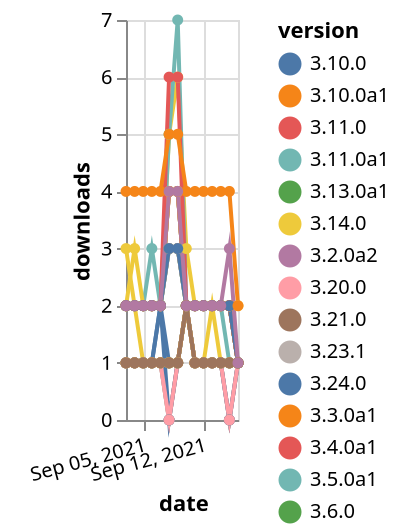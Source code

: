 {"$schema": "https://vega.github.io/schema/vega-lite/v5.json", "description": "A simple bar chart with embedded data.", "data": {"values": [{"date": "2021-09-03", "total": 150, "delta": 1, "version": "4.2.0"}, {"date": "2021-09-04", "total": 151, "delta": 1, "version": "4.2.0"}, {"date": "2021-09-05", "total": 152, "delta": 1, "version": "4.2.0"}, {"date": "2021-09-06", "total": 153, "delta": 1, "version": "4.2.0"}, {"date": "2021-09-07", "total": 155, "delta": 2, "version": "4.2.0"}, {"date": "2021-09-08", "total": 156, "delta": 1, "version": "4.2.0"}, {"date": "2021-09-09", "total": 157, "delta": 1, "version": "4.2.0"}, {"date": "2021-09-10", "total": 159, "delta": 2, "version": "4.2.0"}, {"date": "2021-09-11", "total": 160, "delta": 1, "version": "4.2.0"}, {"date": "2021-09-12", "total": 161, "delta": 1, "version": "4.2.0"}, {"date": "2021-09-13", "total": 162, "delta": 1, "version": "4.2.0"}, {"date": "2021-09-14", "total": 163, "delta": 1, "version": "4.2.0"}, {"date": "2021-09-15", "total": 164, "delta": 1, "version": "4.2.0"}, {"date": "2021-09-16", "total": 165, "delta": 1, "version": "4.2.0"}, {"date": "2021-09-03", "total": 2977, "delta": 2, "version": "3.13.0a1"}, {"date": "2021-09-04", "total": 2979, "delta": 2, "version": "3.13.0a1"}, {"date": "2021-09-05", "total": 2981, "delta": 2, "version": "3.13.0a1"}, {"date": "2021-09-06", "total": 2983, "delta": 2, "version": "3.13.0a1"}, {"date": "2021-09-07", "total": 2985, "delta": 2, "version": "3.13.0a1"}, {"date": "2021-09-08", "total": 2988, "delta": 3, "version": "3.13.0a1"}, {"date": "2021-09-09", "total": 2991, "delta": 3, "version": "3.13.0a1"}, {"date": "2021-09-10", "total": 2993, "delta": 2, "version": "3.13.0a1"}, {"date": "2021-09-11", "total": 2995, "delta": 2, "version": "3.13.0a1"}, {"date": "2021-09-12", "total": 2997, "delta": 2, "version": "3.13.0a1"}, {"date": "2021-09-13", "total": 2999, "delta": 2, "version": "3.13.0a1"}, {"date": "2021-09-14", "total": 3001, "delta": 2, "version": "3.13.0a1"}, {"date": "2021-09-15", "total": 3003, "delta": 2, "version": "3.13.0a1"}, {"date": "2021-09-16", "total": 3004, "delta": 1, "version": "3.13.0a1"}, {"date": "2021-09-03", "total": 197, "delta": 1, "version": "3.21.0"}, {"date": "2021-09-04", "total": 198, "delta": 1, "version": "3.21.0"}, {"date": "2021-09-05", "total": 199, "delta": 1, "version": "3.21.0"}, {"date": "2021-09-06", "total": 200, "delta": 1, "version": "3.21.0"}, {"date": "2021-09-07", "total": 201, "delta": 1, "version": "3.21.0"}, {"date": "2021-09-08", "total": 201, "delta": 0, "version": "3.21.0"}, {"date": "2021-09-09", "total": 202, "delta": 1, "version": "3.21.0"}, {"date": "2021-09-10", "total": 204, "delta": 2, "version": "3.21.0"}, {"date": "2021-09-11", "total": 205, "delta": 1, "version": "3.21.0"}, {"date": "2021-09-12", "total": 206, "delta": 1, "version": "3.21.0"}, {"date": "2021-09-13", "total": 207, "delta": 1, "version": "3.21.0"}, {"date": "2021-09-14", "total": 208, "delta": 1, "version": "3.21.0"}, {"date": "2021-09-15", "total": 208, "delta": 0, "version": "3.21.0"}, {"date": "2021-09-16", "total": 209, "delta": 1, "version": "3.21.0"}, {"date": "2021-09-03", "total": 166, "delta": 1, "version": "3.23.1"}, {"date": "2021-09-04", "total": 167, "delta": 1, "version": "3.23.1"}, {"date": "2021-09-05", "total": 168, "delta": 1, "version": "3.23.1"}, {"date": "2021-09-06", "total": 169, "delta": 1, "version": "3.23.1"}, {"date": "2021-09-07", "total": 170, "delta": 1, "version": "3.23.1"}, {"date": "2021-09-08", "total": 170, "delta": 0, "version": "3.23.1"}, {"date": "2021-09-09", "total": 171, "delta": 1, "version": "3.23.1"}, {"date": "2021-09-10", "total": 173, "delta": 2, "version": "3.23.1"}, {"date": "2021-09-11", "total": 174, "delta": 1, "version": "3.23.1"}, {"date": "2021-09-12", "total": 175, "delta": 1, "version": "3.23.1"}, {"date": "2021-09-13", "total": 176, "delta": 1, "version": "3.23.1"}, {"date": "2021-09-14", "total": 177, "delta": 1, "version": "3.23.1"}, {"date": "2021-09-15", "total": 177, "delta": 0, "version": "3.23.1"}, {"date": "2021-09-16", "total": 178, "delta": 1, "version": "3.23.1"}, {"date": "2021-09-03", "total": 134, "delta": 1, "version": "5.1.0"}, {"date": "2021-09-04", "total": 135, "delta": 1, "version": "5.1.0"}, {"date": "2021-09-05", "total": 136, "delta": 1, "version": "5.1.0"}, {"date": "2021-09-06", "total": 137, "delta": 1, "version": "5.1.0"}, {"date": "2021-09-07", "total": 138, "delta": 1, "version": "5.1.0"}, {"date": "2021-09-08", "total": 139, "delta": 1, "version": "5.1.0"}, {"date": "2021-09-09", "total": 140, "delta": 1, "version": "5.1.0"}, {"date": "2021-09-10", "total": 142, "delta": 2, "version": "5.1.0"}, {"date": "2021-09-11", "total": 143, "delta": 1, "version": "5.1.0"}, {"date": "2021-09-12", "total": 144, "delta": 1, "version": "5.1.0"}, {"date": "2021-09-13", "total": 145, "delta": 1, "version": "5.1.0"}, {"date": "2021-09-14", "total": 146, "delta": 1, "version": "5.1.0"}, {"date": "2021-09-15", "total": 147, "delta": 1, "version": "5.1.0"}, {"date": "2021-09-16", "total": 148, "delta": 1, "version": "5.1.0"}, {"date": "2021-09-03", "total": 3272, "delta": 2, "version": "3.11.0"}, {"date": "2021-09-04", "total": 3274, "delta": 2, "version": "3.11.0"}, {"date": "2021-09-05", "total": 3276, "delta": 2, "version": "3.11.0"}, {"date": "2021-09-06", "total": 3278, "delta": 2, "version": "3.11.0"}, {"date": "2021-09-07", "total": 3280, "delta": 2, "version": "3.11.0"}, {"date": "2021-09-08", "total": 3284, "delta": 4, "version": "3.11.0"}, {"date": "2021-09-09", "total": 3288, "delta": 4, "version": "3.11.0"}, {"date": "2021-09-10", "total": 3290, "delta": 2, "version": "3.11.0"}, {"date": "2021-09-11", "total": 3292, "delta": 2, "version": "3.11.0"}, {"date": "2021-09-12", "total": 3294, "delta": 2, "version": "3.11.0"}, {"date": "2021-09-13", "total": 3296, "delta": 2, "version": "3.11.0"}, {"date": "2021-09-14", "total": 3298, "delta": 2, "version": "3.11.0"}, {"date": "2021-09-15", "total": 3300, "delta": 2, "version": "3.11.0"}, {"date": "2021-09-16", "total": 3301, "delta": 1, "version": "3.11.0"}, {"date": "2021-09-03", "total": 98, "delta": 2, "version": "5.4.0"}, {"date": "2021-09-04", "total": 100, "delta": 2, "version": "5.4.0"}, {"date": "2021-09-05", "total": 101, "delta": 1, "version": "5.4.0"}, {"date": "2021-09-06", "total": 102, "delta": 1, "version": "5.4.0"}, {"date": "2021-09-07", "total": 103, "delta": 1, "version": "5.4.0"}, {"date": "2021-09-08", "total": 104, "delta": 1, "version": "5.4.0"}, {"date": "2021-09-09", "total": 105, "delta": 1, "version": "5.4.0"}, {"date": "2021-09-10", "total": 107, "delta": 2, "version": "5.4.0"}, {"date": "2021-09-11", "total": 108, "delta": 1, "version": "5.4.0"}, {"date": "2021-09-12", "total": 109, "delta": 1, "version": "5.4.0"}, {"date": "2021-09-13", "total": 111, "delta": 2, "version": "5.4.0"}, {"date": "2021-09-14", "total": 112, "delta": 1, "version": "5.4.0"}, {"date": "2021-09-15", "total": 113, "delta": 1, "version": "5.4.0"}, {"date": "2021-09-16", "total": 114, "delta": 1, "version": "5.4.0"}, {"date": "2021-09-03", "total": 4154, "delta": 3, "version": "3.14.0"}, {"date": "2021-09-04", "total": 4156, "delta": 2, "version": "3.14.0"}, {"date": "2021-09-05", "total": 4158, "delta": 2, "version": "3.14.0"}, {"date": "2021-09-06", "total": 4160, "delta": 2, "version": "3.14.0"}, {"date": "2021-09-07", "total": 4162, "delta": 2, "version": "3.14.0"}, {"date": "2021-09-08", "total": 4167, "delta": 5, "version": "3.14.0"}, {"date": "2021-09-09", "total": 4173, "delta": 6, "version": "3.14.0"}, {"date": "2021-09-10", "total": 4176, "delta": 3, "version": "3.14.0"}, {"date": "2021-09-11", "total": 4178, "delta": 2, "version": "3.14.0"}, {"date": "2021-09-12", "total": 4180, "delta": 2, "version": "3.14.0"}, {"date": "2021-09-13", "total": 4182, "delta": 2, "version": "3.14.0"}, {"date": "2021-09-14", "total": 4184, "delta": 2, "version": "3.14.0"}, {"date": "2021-09-15", "total": 4186, "delta": 2, "version": "3.14.0"}, {"date": "2021-09-16", "total": 4188, "delta": 2, "version": "3.14.0"}, {"date": "2021-09-03", "total": 129, "delta": 1, "version": "5.3.0"}, {"date": "2021-09-04", "total": 130, "delta": 1, "version": "5.3.0"}, {"date": "2021-09-05", "total": 131, "delta": 1, "version": "5.3.0"}, {"date": "2021-09-06", "total": 132, "delta": 1, "version": "5.3.0"}, {"date": "2021-09-07", "total": 133, "delta": 1, "version": "5.3.0"}, {"date": "2021-09-08", "total": 134, "delta": 1, "version": "5.3.0"}, {"date": "2021-09-09", "total": 135, "delta": 1, "version": "5.3.0"}, {"date": "2021-09-10", "total": 137, "delta": 2, "version": "5.3.0"}, {"date": "2021-09-11", "total": 138, "delta": 1, "version": "5.3.0"}, {"date": "2021-09-12", "total": 139, "delta": 1, "version": "5.3.0"}, {"date": "2021-09-13", "total": 140, "delta": 1, "version": "5.3.0"}, {"date": "2021-09-14", "total": 141, "delta": 1, "version": "5.3.0"}, {"date": "2021-09-15", "total": 142, "delta": 1, "version": "5.3.0"}, {"date": "2021-09-16", "total": 143, "delta": 1, "version": "5.3.0"}, {"date": "2021-09-03", "total": 2594, "delta": 2, "version": "3.6.0"}, {"date": "2021-09-04", "total": 2596, "delta": 2, "version": "3.6.0"}, {"date": "2021-09-05", "total": 2598, "delta": 2, "version": "3.6.0"}, {"date": "2021-09-06", "total": 2600, "delta": 2, "version": "3.6.0"}, {"date": "2021-09-07", "total": 2602, "delta": 2, "version": "3.6.0"}, {"date": "2021-09-08", "total": 2605, "delta": 3, "version": "3.6.0"}, {"date": "2021-09-09", "total": 2608, "delta": 3, "version": "3.6.0"}, {"date": "2021-09-10", "total": 2610, "delta": 2, "version": "3.6.0"}, {"date": "2021-09-11", "total": 2612, "delta": 2, "version": "3.6.0"}, {"date": "2021-09-12", "total": 2614, "delta": 2, "version": "3.6.0"}, {"date": "2021-09-13", "total": 2616, "delta": 2, "version": "3.6.0"}, {"date": "2021-09-14", "total": 2618, "delta": 2, "version": "3.6.0"}, {"date": "2021-09-15", "total": 2620, "delta": 2, "version": "3.6.0"}, {"date": "2021-09-16", "total": 2621, "delta": 1, "version": "3.6.0"}, {"date": "2021-09-03", "total": 3209, "delta": 2, "version": "3.2.0a2"}, {"date": "2021-09-04", "total": 3211, "delta": 2, "version": "3.2.0a2"}, {"date": "2021-09-05", "total": 3213, "delta": 2, "version": "3.2.0a2"}, {"date": "2021-09-06", "total": 3215, "delta": 2, "version": "3.2.0a2"}, {"date": "2021-09-07", "total": 3217, "delta": 2, "version": "3.2.0a2"}, {"date": "2021-09-08", "total": 3221, "delta": 4, "version": "3.2.0a2"}, {"date": "2021-09-09", "total": 3225, "delta": 4, "version": "3.2.0a2"}, {"date": "2021-09-10", "total": 3227, "delta": 2, "version": "3.2.0a2"}, {"date": "2021-09-11", "total": 3229, "delta": 2, "version": "3.2.0a2"}, {"date": "2021-09-12", "total": 3231, "delta": 2, "version": "3.2.0a2"}, {"date": "2021-09-13", "total": 3233, "delta": 2, "version": "3.2.0a2"}, {"date": "2021-09-14", "total": 3235, "delta": 2, "version": "3.2.0a2"}, {"date": "2021-09-15", "total": 3237, "delta": 2, "version": "3.2.0a2"}, {"date": "2021-09-16", "total": 3238, "delta": 1, "version": "3.2.0a2"}, {"date": "2021-09-03", "total": 179, "delta": 1, "version": "3.24.0"}, {"date": "2021-09-04", "total": 180, "delta": 1, "version": "3.24.0"}, {"date": "2021-09-05", "total": 181, "delta": 1, "version": "3.24.0"}, {"date": "2021-09-06", "total": 182, "delta": 1, "version": "3.24.0"}, {"date": "2021-09-07", "total": 184, "delta": 2, "version": "3.24.0"}, {"date": "2021-09-08", "total": 184, "delta": 0, "version": "3.24.0"}, {"date": "2021-09-09", "total": 185, "delta": 1, "version": "3.24.0"}, {"date": "2021-09-10", "total": 187, "delta": 2, "version": "3.24.0"}, {"date": "2021-09-11", "total": 188, "delta": 1, "version": "3.24.0"}, {"date": "2021-09-12", "total": 189, "delta": 1, "version": "3.24.0"}, {"date": "2021-09-13", "total": 190, "delta": 1, "version": "3.24.0"}, {"date": "2021-09-14", "total": 191, "delta": 1, "version": "3.24.0"}, {"date": "2021-09-15", "total": 191, "delta": 0, "version": "3.24.0"}, {"date": "2021-09-16", "total": 192, "delta": 1, "version": "3.24.0"}, {"date": "2021-09-03", "total": 216, "delta": 1, "version": "3.20.0"}, {"date": "2021-09-04", "total": 217, "delta": 1, "version": "3.20.0"}, {"date": "2021-09-05", "total": 218, "delta": 1, "version": "3.20.0"}, {"date": "2021-09-06", "total": 219, "delta": 1, "version": "3.20.0"}, {"date": "2021-09-07", "total": 220, "delta": 1, "version": "3.20.0"}, {"date": "2021-09-08", "total": 220, "delta": 0, "version": "3.20.0"}, {"date": "2021-09-09", "total": 221, "delta": 1, "version": "3.20.0"}, {"date": "2021-09-10", "total": 223, "delta": 2, "version": "3.20.0"}, {"date": "2021-09-11", "total": 224, "delta": 1, "version": "3.20.0"}, {"date": "2021-09-12", "total": 225, "delta": 1, "version": "3.20.0"}, {"date": "2021-09-13", "total": 226, "delta": 1, "version": "3.20.0"}, {"date": "2021-09-14", "total": 227, "delta": 1, "version": "3.20.0"}, {"date": "2021-09-15", "total": 227, "delta": 0, "version": "3.20.0"}, {"date": "2021-09-16", "total": 228, "delta": 1, "version": "3.20.0"}, {"date": "2021-09-03", "total": 2721, "delta": 2, "version": "3.9.0a1"}, {"date": "2021-09-04", "total": 2723, "delta": 2, "version": "3.9.0a1"}, {"date": "2021-09-05", "total": 2725, "delta": 2, "version": "3.9.0a1"}, {"date": "2021-09-06", "total": 2727, "delta": 2, "version": "3.9.0a1"}, {"date": "2021-09-07", "total": 2729, "delta": 2, "version": "3.9.0a1"}, {"date": "2021-09-08", "total": 2732, "delta": 3, "version": "3.9.0a1"}, {"date": "2021-09-09", "total": 2735, "delta": 3, "version": "3.9.0a1"}, {"date": "2021-09-10", "total": 2737, "delta": 2, "version": "3.9.0a1"}, {"date": "2021-09-11", "total": 2739, "delta": 2, "version": "3.9.0a1"}, {"date": "2021-09-12", "total": 2741, "delta": 2, "version": "3.9.0a1"}, {"date": "2021-09-13", "total": 2743, "delta": 2, "version": "3.9.0a1"}, {"date": "2021-09-14", "total": 2745, "delta": 2, "version": "3.9.0a1"}, {"date": "2021-09-15", "total": 2747, "delta": 2, "version": "3.9.0a1"}, {"date": "2021-09-16", "total": 2748, "delta": 1, "version": "3.9.0a1"}, {"date": "2021-09-03", "total": 3066, "delta": 2, "version": "3.11.0a1"}, {"date": "2021-09-04", "total": 3068, "delta": 2, "version": "3.11.0a1"}, {"date": "2021-09-05", "total": 3070, "delta": 2, "version": "3.11.0a1"}, {"date": "2021-09-06", "total": 3072, "delta": 2, "version": "3.11.0a1"}, {"date": "2021-09-07", "total": 3074, "delta": 2, "version": "3.11.0a1"}, {"date": "2021-09-08", "total": 3078, "delta": 4, "version": "3.11.0a1"}, {"date": "2021-09-09", "total": 3082, "delta": 4, "version": "3.11.0a1"}, {"date": "2021-09-10", "total": 3084, "delta": 2, "version": "3.11.0a1"}, {"date": "2021-09-11", "total": 3086, "delta": 2, "version": "3.11.0a1"}, {"date": "2021-09-12", "total": 3088, "delta": 2, "version": "3.11.0a1"}, {"date": "2021-09-13", "total": 3090, "delta": 2, "version": "3.11.0a1"}, {"date": "2021-09-14", "total": 3092, "delta": 2, "version": "3.11.0a1"}, {"date": "2021-09-15", "total": 3094, "delta": 2, "version": "3.11.0a1"}, {"date": "2021-09-16", "total": 3095, "delta": 1, "version": "3.11.0a1"}, {"date": "2021-09-03", "total": 4654, "delta": 2, "version": "3.5.0a1"}, {"date": "2021-09-04", "total": 4656, "delta": 2, "version": "3.5.0a1"}, {"date": "2021-09-05", "total": 4658, "delta": 2, "version": "3.5.0a1"}, {"date": "2021-09-06", "total": 4661, "delta": 3, "version": "3.5.0a1"}, {"date": "2021-09-07", "total": 4663, "delta": 2, "version": "3.5.0a1"}, {"date": "2021-09-08", "total": 4668, "delta": 5, "version": "3.5.0a1"}, {"date": "2021-09-09", "total": 4675, "delta": 7, "version": "3.5.0a1"}, {"date": "2021-09-10", "total": 4677, "delta": 2, "version": "3.5.0a1"}, {"date": "2021-09-11", "total": 4679, "delta": 2, "version": "3.5.0a1"}, {"date": "2021-09-12", "total": 4681, "delta": 2, "version": "3.5.0a1"}, {"date": "2021-09-13", "total": 4683, "delta": 2, "version": "3.5.0a1"}, {"date": "2021-09-14", "total": 4685, "delta": 2, "version": "3.5.0a1"}, {"date": "2021-09-15", "total": 4686, "delta": 1, "version": "3.5.0a1"}, {"date": "2021-09-16", "total": 4687, "delta": 1, "version": "3.5.0a1"}, {"date": "2021-09-03", "total": 3110, "delta": 2, "version": "3.7.0a"}, {"date": "2021-09-04", "total": 3113, "delta": 3, "version": "3.7.0a"}, {"date": "2021-09-05", "total": 3115, "delta": 2, "version": "3.7.0a"}, {"date": "2021-09-06", "total": 3117, "delta": 2, "version": "3.7.0a"}, {"date": "2021-09-07", "total": 3119, "delta": 2, "version": "3.7.0a"}, {"date": "2021-09-08", "total": 3123, "delta": 4, "version": "3.7.0a"}, {"date": "2021-09-09", "total": 3127, "delta": 4, "version": "3.7.0a"}, {"date": "2021-09-10", "total": 3129, "delta": 2, "version": "3.7.0a"}, {"date": "2021-09-11", "total": 3131, "delta": 2, "version": "3.7.0a"}, {"date": "2021-09-12", "total": 3133, "delta": 2, "version": "3.7.0a"}, {"date": "2021-09-13", "total": 3135, "delta": 2, "version": "3.7.0a"}, {"date": "2021-09-14", "total": 3137, "delta": 2, "version": "3.7.0a"}, {"date": "2021-09-15", "total": 3139, "delta": 2, "version": "3.7.0a"}, {"date": "2021-09-16", "total": 3140, "delta": 1, "version": "3.7.0a"}, {"date": "2021-09-03", "total": 3188, "delta": 2, "version": "3.10.0a1"}, {"date": "2021-09-04", "total": 3190, "delta": 2, "version": "3.10.0a1"}, {"date": "2021-09-05", "total": 3192, "delta": 2, "version": "3.10.0a1"}, {"date": "2021-09-06", "total": 3194, "delta": 2, "version": "3.10.0a1"}, {"date": "2021-09-07", "total": 3196, "delta": 2, "version": "3.10.0a1"}, {"date": "2021-09-08", "total": 3200, "delta": 4, "version": "3.10.0a1"}, {"date": "2021-09-09", "total": 3204, "delta": 4, "version": "3.10.0a1"}, {"date": "2021-09-10", "total": 3206, "delta": 2, "version": "3.10.0a1"}, {"date": "2021-09-11", "total": 3208, "delta": 2, "version": "3.10.0a1"}, {"date": "2021-09-12", "total": 3210, "delta": 2, "version": "3.10.0a1"}, {"date": "2021-09-13", "total": 3212, "delta": 2, "version": "3.10.0a1"}, {"date": "2021-09-14", "total": 3214, "delta": 2, "version": "3.10.0a1"}, {"date": "2021-09-15", "total": 3216, "delta": 2, "version": "3.10.0a1"}, {"date": "2021-09-16", "total": 3217, "delta": 1, "version": "3.10.0a1"}, {"date": "2021-09-03", "total": 4282, "delta": 2, "version": "3.4.0a1"}, {"date": "2021-09-04", "total": 4284, "delta": 2, "version": "3.4.0a1"}, {"date": "2021-09-05", "total": 4286, "delta": 2, "version": "3.4.0a1"}, {"date": "2021-09-06", "total": 4288, "delta": 2, "version": "3.4.0a1"}, {"date": "2021-09-07", "total": 4290, "delta": 2, "version": "3.4.0a1"}, {"date": "2021-09-08", "total": 4296, "delta": 6, "version": "3.4.0a1"}, {"date": "2021-09-09", "total": 4302, "delta": 6, "version": "3.4.0a1"}, {"date": "2021-09-10", "total": 4304, "delta": 2, "version": "3.4.0a1"}, {"date": "2021-09-11", "total": 4306, "delta": 2, "version": "3.4.0a1"}, {"date": "2021-09-12", "total": 4308, "delta": 2, "version": "3.4.0a1"}, {"date": "2021-09-13", "total": 4310, "delta": 2, "version": "3.4.0a1"}, {"date": "2021-09-14", "total": 4312, "delta": 2, "version": "3.4.0a1"}, {"date": "2021-09-15", "total": 4314, "delta": 2, "version": "3.4.0a1"}, {"date": "2021-09-16", "total": 4315, "delta": 1, "version": "3.4.0a1"}, {"date": "2021-09-03", "total": 165, "delta": 1, "version": "4.1.0"}, {"date": "2021-09-04", "total": 166, "delta": 1, "version": "4.1.0"}, {"date": "2021-09-05", "total": 167, "delta": 1, "version": "4.1.0"}, {"date": "2021-09-06", "total": 168, "delta": 1, "version": "4.1.0"}, {"date": "2021-09-07", "total": 169, "delta": 1, "version": "4.1.0"}, {"date": "2021-09-08", "total": 170, "delta": 1, "version": "4.1.0"}, {"date": "2021-09-09", "total": 171, "delta": 1, "version": "4.1.0"}, {"date": "2021-09-10", "total": 173, "delta": 2, "version": "4.1.0"}, {"date": "2021-09-11", "total": 174, "delta": 1, "version": "4.1.0"}, {"date": "2021-09-12", "total": 175, "delta": 1, "version": "4.1.0"}, {"date": "2021-09-13", "total": 176, "delta": 1, "version": "4.1.0"}, {"date": "2021-09-14", "total": 177, "delta": 1, "version": "4.1.0"}, {"date": "2021-09-15", "total": 178, "delta": 1, "version": "4.1.0"}, {"date": "2021-09-16", "total": 179, "delta": 1, "version": "4.1.0"}, {"date": "2021-09-03", "total": 146, "delta": 1, "version": "5.2.0"}, {"date": "2021-09-04", "total": 147, "delta": 1, "version": "5.2.0"}, {"date": "2021-09-05", "total": 148, "delta": 1, "version": "5.2.0"}, {"date": "2021-09-06", "total": 149, "delta": 1, "version": "5.2.0"}, {"date": "2021-09-07", "total": 150, "delta": 1, "version": "5.2.0"}, {"date": "2021-09-08", "total": 151, "delta": 1, "version": "5.2.0"}, {"date": "2021-09-09", "total": 152, "delta": 1, "version": "5.2.0"}, {"date": "2021-09-10", "total": 154, "delta": 2, "version": "5.2.0"}, {"date": "2021-09-11", "total": 155, "delta": 1, "version": "5.2.0"}, {"date": "2021-09-12", "total": 156, "delta": 1, "version": "5.2.0"}, {"date": "2021-09-13", "total": 157, "delta": 1, "version": "5.2.0"}, {"date": "2021-09-14", "total": 158, "delta": 1, "version": "5.2.0"}, {"date": "2021-09-15", "total": 159, "delta": 1, "version": "5.2.0"}, {"date": "2021-09-16", "total": 160, "delta": 1, "version": "5.2.0"}, {"date": "2021-09-03", "total": 2593, "delta": 2, "version": "3.10.0"}, {"date": "2021-09-04", "total": 2595, "delta": 2, "version": "3.10.0"}, {"date": "2021-09-05", "total": 2597, "delta": 2, "version": "3.10.0"}, {"date": "2021-09-06", "total": 2599, "delta": 2, "version": "3.10.0"}, {"date": "2021-09-07", "total": 2601, "delta": 2, "version": "3.10.0"}, {"date": "2021-09-08", "total": 2604, "delta": 3, "version": "3.10.0"}, {"date": "2021-09-09", "total": 2607, "delta": 3, "version": "3.10.0"}, {"date": "2021-09-10", "total": 2609, "delta": 2, "version": "3.10.0"}, {"date": "2021-09-11", "total": 2611, "delta": 2, "version": "3.10.0"}, {"date": "2021-09-12", "total": 2613, "delta": 2, "version": "3.10.0"}, {"date": "2021-09-13", "total": 2615, "delta": 2, "version": "3.10.0"}, {"date": "2021-09-14", "total": 2617, "delta": 2, "version": "3.10.0"}, {"date": "2021-09-15", "total": 2619, "delta": 2, "version": "3.10.0"}, {"date": "2021-09-16", "total": 2620, "delta": 1, "version": "3.10.0"}, {"date": "2021-09-03", "total": 133, "delta": 1, "version": "5.0.0"}, {"date": "2021-09-04", "total": 134, "delta": 1, "version": "5.0.0"}, {"date": "2021-09-05", "total": 135, "delta": 1, "version": "5.0.0"}, {"date": "2021-09-06", "total": 136, "delta": 1, "version": "5.0.0"}, {"date": "2021-09-07", "total": 137, "delta": 1, "version": "5.0.0"}, {"date": "2021-09-08", "total": 138, "delta": 1, "version": "5.0.0"}, {"date": "2021-09-09", "total": 139, "delta": 1, "version": "5.0.0"}, {"date": "2021-09-10", "total": 141, "delta": 2, "version": "5.0.0"}, {"date": "2021-09-11", "total": 142, "delta": 1, "version": "5.0.0"}, {"date": "2021-09-12", "total": 143, "delta": 1, "version": "5.0.0"}, {"date": "2021-09-13", "total": 144, "delta": 1, "version": "5.0.0"}, {"date": "2021-09-14", "total": 145, "delta": 1, "version": "5.0.0"}, {"date": "2021-09-15", "total": 146, "delta": 1, "version": "5.0.0"}, {"date": "2021-09-16", "total": 147, "delta": 1, "version": "5.0.0"}, {"date": "2021-09-03", "total": 159, "delta": 1, "version": "4.0.0"}, {"date": "2021-09-04", "total": 160, "delta": 1, "version": "4.0.0"}, {"date": "2021-09-05", "total": 161, "delta": 1, "version": "4.0.0"}, {"date": "2021-09-06", "total": 162, "delta": 1, "version": "4.0.0"}, {"date": "2021-09-07", "total": 163, "delta": 1, "version": "4.0.0"}, {"date": "2021-09-08", "total": 164, "delta": 1, "version": "4.0.0"}, {"date": "2021-09-09", "total": 165, "delta": 1, "version": "4.0.0"}, {"date": "2021-09-10", "total": 167, "delta": 2, "version": "4.0.0"}, {"date": "2021-09-11", "total": 168, "delta": 1, "version": "4.0.0"}, {"date": "2021-09-12", "total": 169, "delta": 1, "version": "4.0.0"}, {"date": "2021-09-13", "total": 170, "delta": 1, "version": "4.0.0"}, {"date": "2021-09-14", "total": 171, "delta": 1, "version": "4.0.0"}, {"date": "2021-09-15", "total": 172, "delta": 1, "version": "4.0.0"}, {"date": "2021-09-16", "total": 173, "delta": 1, "version": "4.0.0"}, {"date": "2021-09-03", "total": 5252, "delta": 4, "version": "3.3.0a1"}, {"date": "2021-09-04", "total": 5256, "delta": 4, "version": "3.3.0a1"}, {"date": "2021-09-05", "total": 5260, "delta": 4, "version": "3.3.0a1"}, {"date": "2021-09-06", "total": 5264, "delta": 4, "version": "3.3.0a1"}, {"date": "2021-09-07", "total": 5268, "delta": 4, "version": "3.3.0a1"}, {"date": "2021-09-08", "total": 5273, "delta": 5, "version": "3.3.0a1"}, {"date": "2021-09-09", "total": 5278, "delta": 5, "version": "3.3.0a1"}, {"date": "2021-09-10", "total": 5282, "delta": 4, "version": "3.3.0a1"}, {"date": "2021-09-11", "total": 5286, "delta": 4, "version": "3.3.0a1"}, {"date": "2021-09-12", "total": 5290, "delta": 4, "version": "3.3.0a1"}, {"date": "2021-09-13", "total": 5294, "delta": 4, "version": "3.3.0a1"}, {"date": "2021-09-14", "total": 5298, "delta": 4, "version": "3.3.0a1"}, {"date": "2021-09-15", "total": 5302, "delta": 4, "version": "3.3.0a1"}, {"date": "2021-09-16", "total": 5304, "delta": 2, "version": "3.3.0a1"}, {"date": "2021-09-03", "total": 3187, "delta": 2, "version": "3.8.0a1"}, {"date": "2021-09-04", "total": 3189, "delta": 2, "version": "3.8.0a1"}, {"date": "2021-09-05", "total": 3191, "delta": 2, "version": "3.8.0a1"}, {"date": "2021-09-06", "total": 3193, "delta": 2, "version": "3.8.0a1"}, {"date": "2021-09-07", "total": 3195, "delta": 2, "version": "3.8.0a1"}, {"date": "2021-09-08", "total": 3199, "delta": 4, "version": "3.8.0a1"}, {"date": "2021-09-09", "total": 3203, "delta": 4, "version": "3.8.0a1"}, {"date": "2021-09-10", "total": 3205, "delta": 2, "version": "3.8.0a1"}, {"date": "2021-09-11", "total": 3207, "delta": 2, "version": "3.8.0a1"}, {"date": "2021-09-12", "total": 3209, "delta": 2, "version": "3.8.0a1"}, {"date": "2021-09-13", "total": 3211, "delta": 2, "version": "3.8.0a1"}, {"date": "2021-09-14", "total": 3213, "delta": 2, "version": "3.8.0a1"}, {"date": "2021-09-15", "total": 3216, "delta": 3, "version": "3.8.0a1"}, {"date": "2021-09-16", "total": 3217, "delta": 1, "version": "3.8.0a1"}]}, "width": "container", "mark": {"type": "line", "point": {"filled": true}}, "encoding": {"x": {"field": "date", "type": "temporal", "timeUnit": "yearmonthdate", "title": "date", "axis": {"labelAngle": -15}}, "y": {"field": "delta", "type": "quantitative", "title": "downloads"}, "color": {"field": "version", "type": "nominal"}, "tooltip": {"field": "delta"}}}
